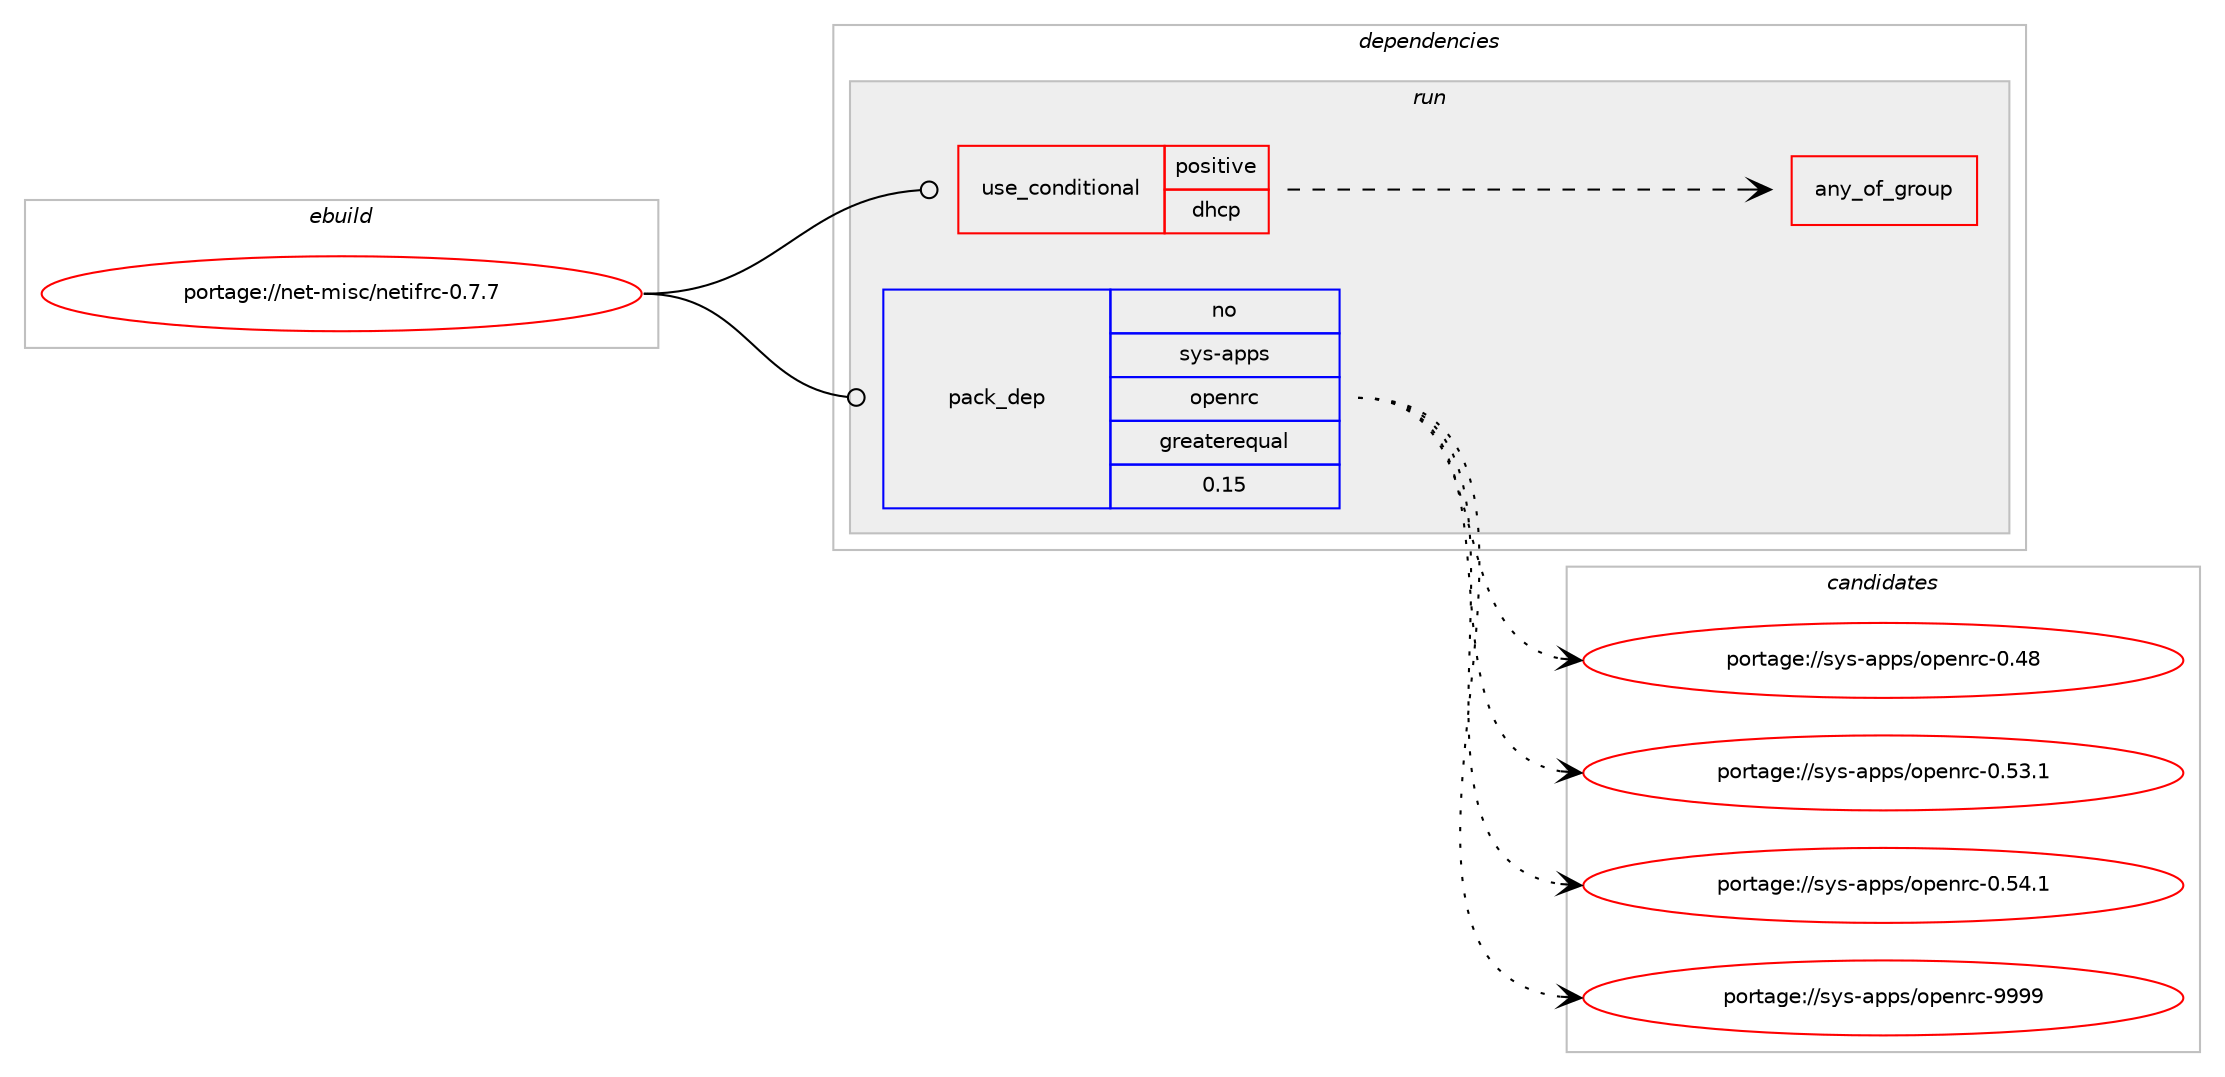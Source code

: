 digraph prolog {

# *************
# Graph options
# *************

newrank=true;
concentrate=true;
compound=true;
graph [rankdir=LR,fontname=Helvetica,fontsize=10,ranksep=1.5];#, ranksep=2.5, nodesep=0.2];
edge  [arrowhead=vee];
node  [fontname=Helvetica,fontsize=10];

# **********
# The ebuild
# **********

subgraph cluster_leftcol {
color=gray;
rank=same;
label=<<i>ebuild</i>>;
id [label="portage://net-misc/netifrc-0.7.7", color=red, width=4, href="../net-misc/netifrc-0.7.7.svg"];
}

# ****************
# The dependencies
# ****************

subgraph cluster_midcol {
color=gray;
label=<<i>dependencies</i>>;
subgraph cluster_compile {
fillcolor="#eeeeee";
style=filled;
label=<<i>compile</i>>;
}
subgraph cluster_compileandrun {
fillcolor="#eeeeee";
style=filled;
label=<<i>compile and run</i>>;
}
subgraph cluster_run {
fillcolor="#eeeeee";
style=filled;
label=<<i>run</i>>;
subgraph cond218 {
dependency312 [label=<<TABLE BORDER="0" CELLBORDER="1" CELLSPACING="0" CELLPADDING="4"><TR><TD ROWSPAN="3" CELLPADDING="10">use_conditional</TD></TR><TR><TD>positive</TD></TR><TR><TD>dhcp</TD></TR></TABLE>>, shape=none, color=red];
subgraph any12 {
dependency313 [label=<<TABLE BORDER="0" CELLBORDER="1" CELLSPACING="0" CELLPADDING="4"><TR><TD CELLPADDING="10">any_of_group</TD></TR></TABLE>>, shape=none, color=red];# *** BEGIN UNKNOWN DEPENDENCY TYPE (TODO) ***
# dependency313 -> package_dependency(portage://net-misc/netifrc-0.7.7,run,no,net-misc,dhcpcd,none,[,,],[],[])
# *** END UNKNOWN DEPENDENCY TYPE (TODO) ***

# *** BEGIN UNKNOWN DEPENDENCY TYPE (TODO) ***
# dependency313 -> package_dependency(portage://net-misc/netifrc-0.7.7,run,no,net-misc,dhcp,none,[,,],[],[use(enable(client),none)])
# *** END UNKNOWN DEPENDENCY TYPE (TODO) ***

# *** BEGIN UNKNOWN DEPENDENCY TYPE (TODO) ***
# dependency313 -> package_dependency(portage://net-misc/netifrc-0.7.7,run,no,sys-apps,busybox,none,[,,],[],[])
# *** END UNKNOWN DEPENDENCY TYPE (TODO) ***

}
dependency312:e -> dependency313:w [weight=20,style="dashed",arrowhead="vee"];
}
id:e -> dependency312:w [weight=20,style="solid",arrowhead="odot"];
# *** BEGIN UNKNOWN DEPENDENCY TYPE (TODO) ***
# id -> package_dependency(portage://net-misc/netifrc-0.7.7,run,no,sys-apps,gentoo-functions,none,[,,],[],[])
# *** END UNKNOWN DEPENDENCY TYPE (TODO) ***

subgraph pack84 {
dependency314 [label=<<TABLE BORDER="0" CELLBORDER="1" CELLSPACING="0" CELLPADDING="4" WIDTH="220"><TR><TD ROWSPAN="6" CELLPADDING="30">pack_dep</TD></TR><TR><TD WIDTH="110">no</TD></TR><TR><TD>sys-apps</TD></TR><TR><TD>openrc</TD></TR><TR><TD>greaterequal</TD></TR><TR><TD>0.15</TD></TR></TABLE>>, shape=none, color=blue];
}
id:e -> dependency314:w [weight=20,style="solid",arrowhead="odot"];
}
}

# **************
# The candidates
# **************

subgraph cluster_choices {
rank=same;
color=gray;
label=<<i>candidates</i>>;

subgraph choice84 {
color=black;
nodesep=1;
choice115121115459711211211547111112101110114994548465256 [label="portage://sys-apps/openrc-0.48", color=red, width=4,href="../sys-apps/openrc-0.48.svg"];
choice1151211154597112112115471111121011101149945484653514649 [label="portage://sys-apps/openrc-0.53.1", color=red, width=4,href="../sys-apps/openrc-0.53.1.svg"];
choice1151211154597112112115471111121011101149945484653524649 [label="portage://sys-apps/openrc-0.54.1", color=red, width=4,href="../sys-apps/openrc-0.54.1.svg"];
choice115121115459711211211547111112101110114994557575757 [label="portage://sys-apps/openrc-9999", color=red, width=4,href="../sys-apps/openrc-9999.svg"];
dependency314:e -> choice115121115459711211211547111112101110114994548465256:w [style=dotted,weight="100"];
dependency314:e -> choice1151211154597112112115471111121011101149945484653514649:w [style=dotted,weight="100"];
dependency314:e -> choice1151211154597112112115471111121011101149945484653524649:w [style=dotted,weight="100"];
dependency314:e -> choice115121115459711211211547111112101110114994557575757:w [style=dotted,weight="100"];
}
}

}
